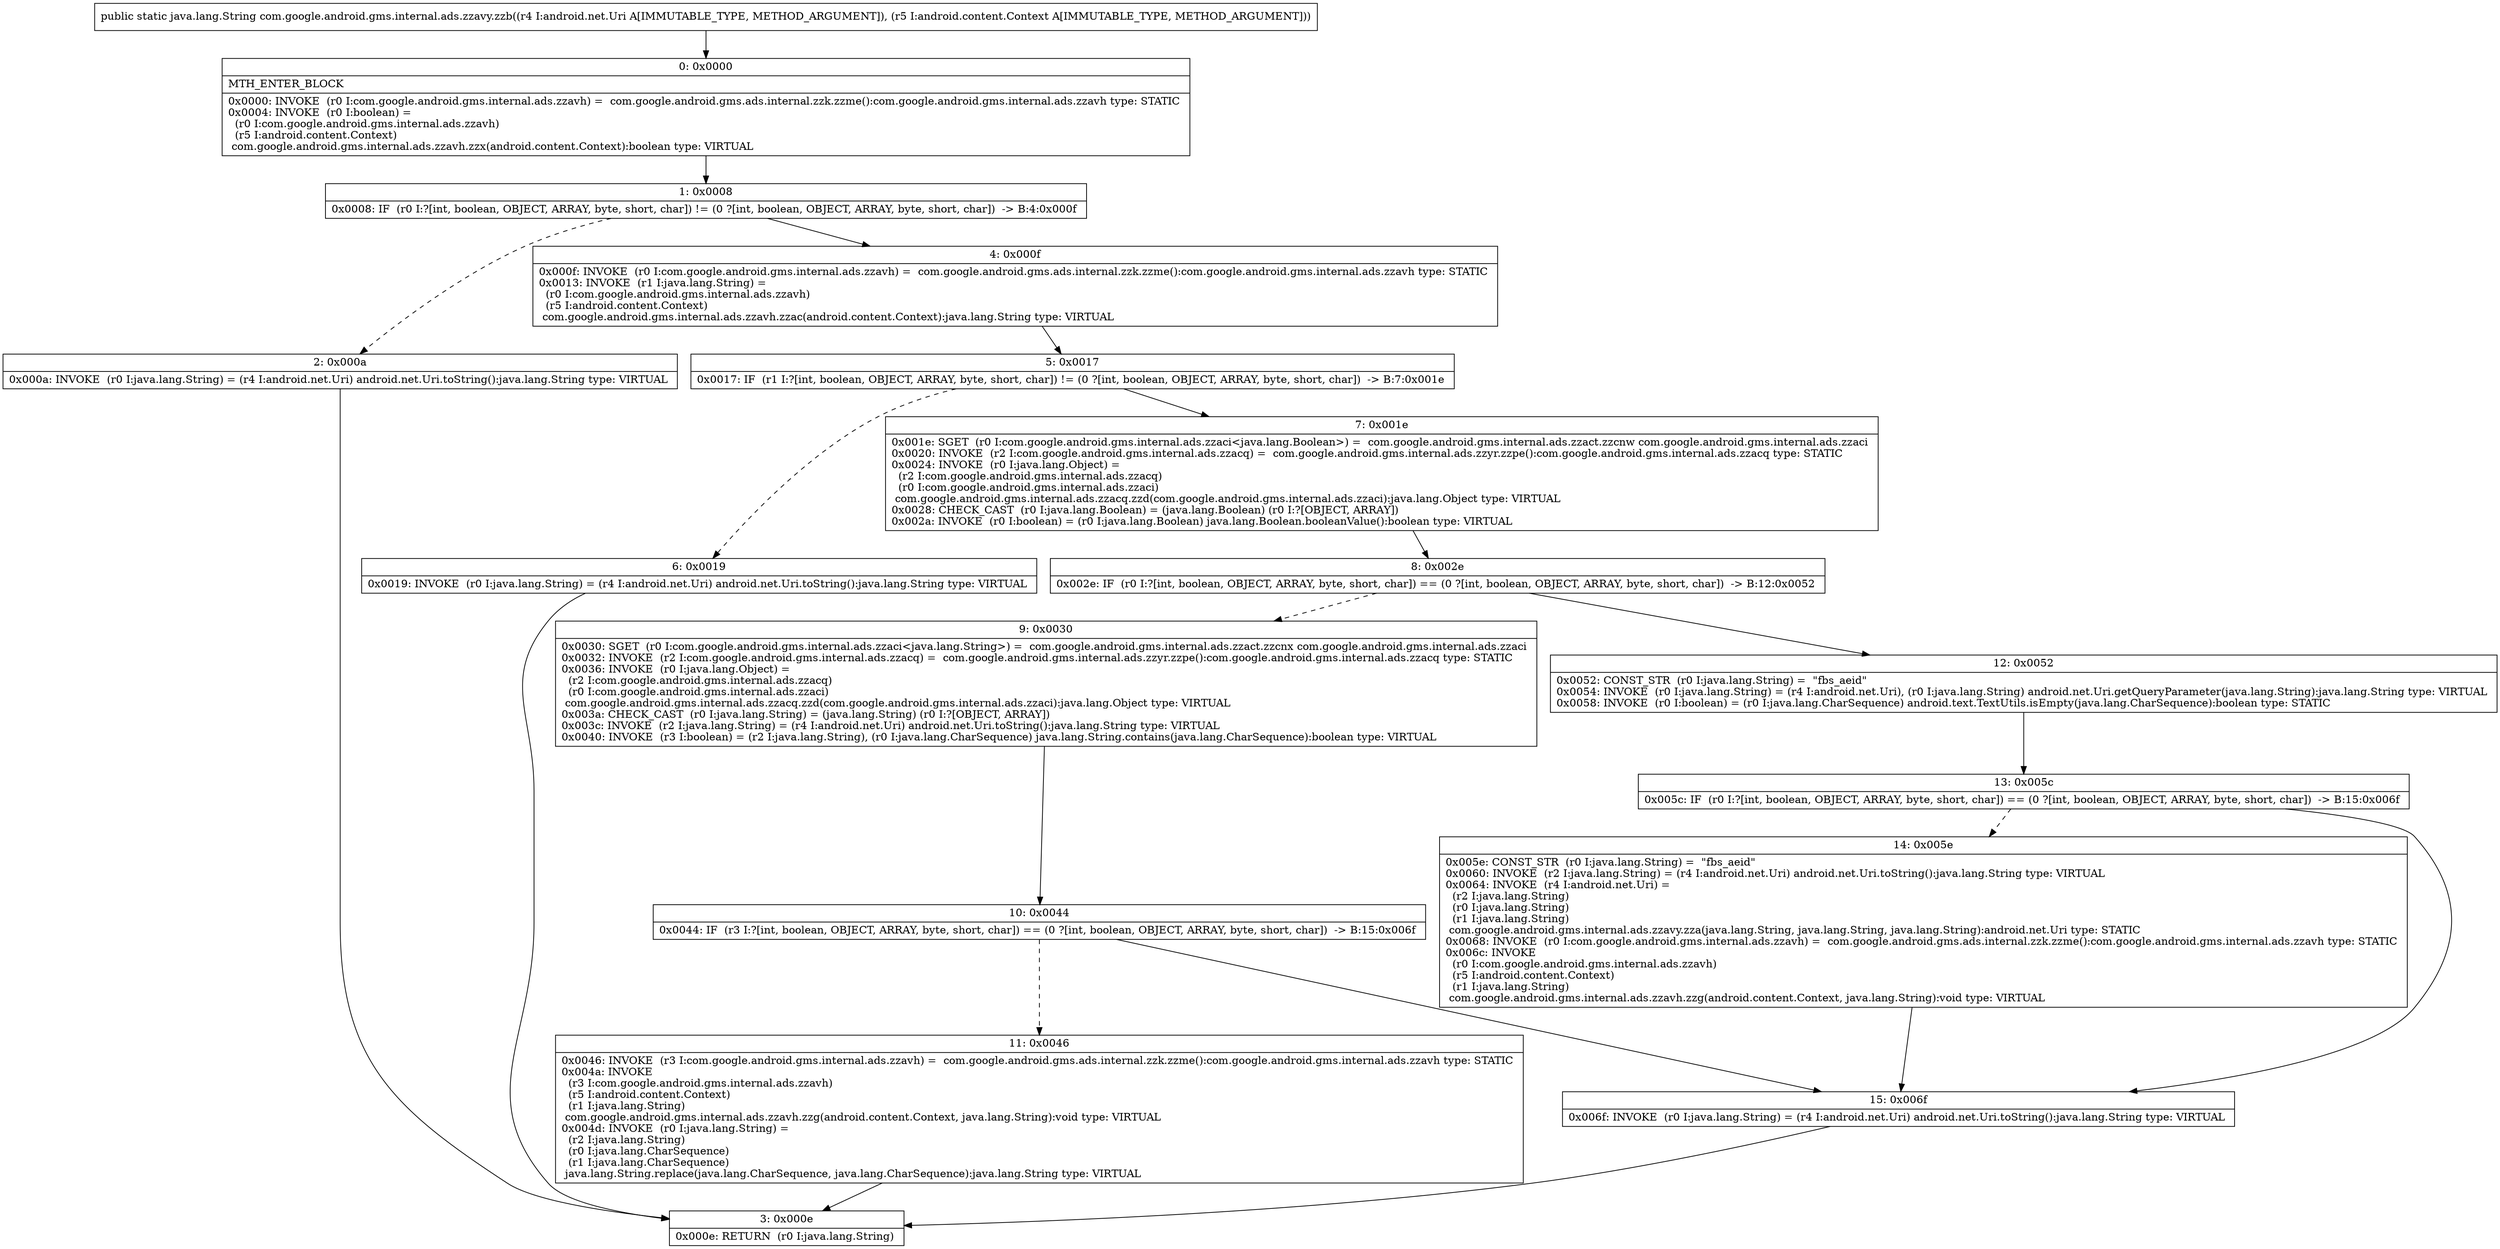 digraph "CFG forcom.google.android.gms.internal.ads.zzavy.zzb(Landroid\/net\/Uri;Landroid\/content\/Context;)Ljava\/lang\/String;" {
Node_0 [shape=record,label="{0\:\ 0x0000|MTH_ENTER_BLOCK\l|0x0000: INVOKE  (r0 I:com.google.android.gms.internal.ads.zzavh) =  com.google.android.gms.ads.internal.zzk.zzme():com.google.android.gms.internal.ads.zzavh type: STATIC \l0x0004: INVOKE  (r0 I:boolean) = \l  (r0 I:com.google.android.gms.internal.ads.zzavh)\l  (r5 I:android.content.Context)\l com.google.android.gms.internal.ads.zzavh.zzx(android.content.Context):boolean type: VIRTUAL \l}"];
Node_1 [shape=record,label="{1\:\ 0x0008|0x0008: IF  (r0 I:?[int, boolean, OBJECT, ARRAY, byte, short, char]) != (0 ?[int, boolean, OBJECT, ARRAY, byte, short, char])  \-\> B:4:0x000f \l}"];
Node_2 [shape=record,label="{2\:\ 0x000a|0x000a: INVOKE  (r0 I:java.lang.String) = (r4 I:android.net.Uri) android.net.Uri.toString():java.lang.String type: VIRTUAL \l}"];
Node_3 [shape=record,label="{3\:\ 0x000e|0x000e: RETURN  (r0 I:java.lang.String) \l}"];
Node_4 [shape=record,label="{4\:\ 0x000f|0x000f: INVOKE  (r0 I:com.google.android.gms.internal.ads.zzavh) =  com.google.android.gms.ads.internal.zzk.zzme():com.google.android.gms.internal.ads.zzavh type: STATIC \l0x0013: INVOKE  (r1 I:java.lang.String) = \l  (r0 I:com.google.android.gms.internal.ads.zzavh)\l  (r5 I:android.content.Context)\l com.google.android.gms.internal.ads.zzavh.zzac(android.content.Context):java.lang.String type: VIRTUAL \l}"];
Node_5 [shape=record,label="{5\:\ 0x0017|0x0017: IF  (r1 I:?[int, boolean, OBJECT, ARRAY, byte, short, char]) != (0 ?[int, boolean, OBJECT, ARRAY, byte, short, char])  \-\> B:7:0x001e \l}"];
Node_6 [shape=record,label="{6\:\ 0x0019|0x0019: INVOKE  (r0 I:java.lang.String) = (r4 I:android.net.Uri) android.net.Uri.toString():java.lang.String type: VIRTUAL \l}"];
Node_7 [shape=record,label="{7\:\ 0x001e|0x001e: SGET  (r0 I:com.google.android.gms.internal.ads.zzaci\<java.lang.Boolean\>) =  com.google.android.gms.internal.ads.zzact.zzcnw com.google.android.gms.internal.ads.zzaci \l0x0020: INVOKE  (r2 I:com.google.android.gms.internal.ads.zzacq) =  com.google.android.gms.internal.ads.zzyr.zzpe():com.google.android.gms.internal.ads.zzacq type: STATIC \l0x0024: INVOKE  (r0 I:java.lang.Object) = \l  (r2 I:com.google.android.gms.internal.ads.zzacq)\l  (r0 I:com.google.android.gms.internal.ads.zzaci)\l com.google.android.gms.internal.ads.zzacq.zzd(com.google.android.gms.internal.ads.zzaci):java.lang.Object type: VIRTUAL \l0x0028: CHECK_CAST  (r0 I:java.lang.Boolean) = (java.lang.Boolean) (r0 I:?[OBJECT, ARRAY]) \l0x002a: INVOKE  (r0 I:boolean) = (r0 I:java.lang.Boolean) java.lang.Boolean.booleanValue():boolean type: VIRTUAL \l}"];
Node_8 [shape=record,label="{8\:\ 0x002e|0x002e: IF  (r0 I:?[int, boolean, OBJECT, ARRAY, byte, short, char]) == (0 ?[int, boolean, OBJECT, ARRAY, byte, short, char])  \-\> B:12:0x0052 \l}"];
Node_9 [shape=record,label="{9\:\ 0x0030|0x0030: SGET  (r0 I:com.google.android.gms.internal.ads.zzaci\<java.lang.String\>) =  com.google.android.gms.internal.ads.zzact.zzcnx com.google.android.gms.internal.ads.zzaci \l0x0032: INVOKE  (r2 I:com.google.android.gms.internal.ads.zzacq) =  com.google.android.gms.internal.ads.zzyr.zzpe():com.google.android.gms.internal.ads.zzacq type: STATIC \l0x0036: INVOKE  (r0 I:java.lang.Object) = \l  (r2 I:com.google.android.gms.internal.ads.zzacq)\l  (r0 I:com.google.android.gms.internal.ads.zzaci)\l com.google.android.gms.internal.ads.zzacq.zzd(com.google.android.gms.internal.ads.zzaci):java.lang.Object type: VIRTUAL \l0x003a: CHECK_CAST  (r0 I:java.lang.String) = (java.lang.String) (r0 I:?[OBJECT, ARRAY]) \l0x003c: INVOKE  (r2 I:java.lang.String) = (r4 I:android.net.Uri) android.net.Uri.toString():java.lang.String type: VIRTUAL \l0x0040: INVOKE  (r3 I:boolean) = (r2 I:java.lang.String), (r0 I:java.lang.CharSequence) java.lang.String.contains(java.lang.CharSequence):boolean type: VIRTUAL \l}"];
Node_10 [shape=record,label="{10\:\ 0x0044|0x0044: IF  (r3 I:?[int, boolean, OBJECT, ARRAY, byte, short, char]) == (0 ?[int, boolean, OBJECT, ARRAY, byte, short, char])  \-\> B:15:0x006f \l}"];
Node_11 [shape=record,label="{11\:\ 0x0046|0x0046: INVOKE  (r3 I:com.google.android.gms.internal.ads.zzavh) =  com.google.android.gms.ads.internal.zzk.zzme():com.google.android.gms.internal.ads.zzavh type: STATIC \l0x004a: INVOKE  \l  (r3 I:com.google.android.gms.internal.ads.zzavh)\l  (r5 I:android.content.Context)\l  (r1 I:java.lang.String)\l com.google.android.gms.internal.ads.zzavh.zzg(android.content.Context, java.lang.String):void type: VIRTUAL \l0x004d: INVOKE  (r0 I:java.lang.String) = \l  (r2 I:java.lang.String)\l  (r0 I:java.lang.CharSequence)\l  (r1 I:java.lang.CharSequence)\l java.lang.String.replace(java.lang.CharSequence, java.lang.CharSequence):java.lang.String type: VIRTUAL \l}"];
Node_12 [shape=record,label="{12\:\ 0x0052|0x0052: CONST_STR  (r0 I:java.lang.String) =  \"fbs_aeid\" \l0x0054: INVOKE  (r0 I:java.lang.String) = (r4 I:android.net.Uri), (r0 I:java.lang.String) android.net.Uri.getQueryParameter(java.lang.String):java.lang.String type: VIRTUAL \l0x0058: INVOKE  (r0 I:boolean) = (r0 I:java.lang.CharSequence) android.text.TextUtils.isEmpty(java.lang.CharSequence):boolean type: STATIC \l}"];
Node_13 [shape=record,label="{13\:\ 0x005c|0x005c: IF  (r0 I:?[int, boolean, OBJECT, ARRAY, byte, short, char]) == (0 ?[int, boolean, OBJECT, ARRAY, byte, short, char])  \-\> B:15:0x006f \l}"];
Node_14 [shape=record,label="{14\:\ 0x005e|0x005e: CONST_STR  (r0 I:java.lang.String) =  \"fbs_aeid\" \l0x0060: INVOKE  (r2 I:java.lang.String) = (r4 I:android.net.Uri) android.net.Uri.toString():java.lang.String type: VIRTUAL \l0x0064: INVOKE  (r4 I:android.net.Uri) = \l  (r2 I:java.lang.String)\l  (r0 I:java.lang.String)\l  (r1 I:java.lang.String)\l com.google.android.gms.internal.ads.zzavy.zza(java.lang.String, java.lang.String, java.lang.String):android.net.Uri type: STATIC \l0x0068: INVOKE  (r0 I:com.google.android.gms.internal.ads.zzavh) =  com.google.android.gms.ads.internal.zzk.zzme():com.google.android.gms.internal.ads.zzavh type: STATIC \l0x006c: INVOKE  \l  (r0 I:com.google.android.gms.internal.ads.zzavh)\l  (r5 I:android.content.Context)\l  (r1 I:java.lang.String)\l com.google.android.gms.internal.ads.zzavh.zzg(android.content.Context, java.lang.String):void type: VIRTUAL \l}"];
Node_15 [shape=record,label="{15\:\ 0x006f|0x006f: INVOKE  (r0 I:java.lang.String) = (r4 I:android.net.Uri) android.net.Uri.toString():java.lang.String type: VIRTUAL \l}"];
MethodNode[shape=record,label="{public static java.lang.String com.google.android.gms.internal.ads.zzavy.zzb((r4 I:android.net.Uri A[IMMUTABLE_TYPE, METHOD_ARGUMENT]), (r5 I:android.content.Context A[IMMUTABLE_TYPE, METHOD_ARGUMENT])) }"];
MethodNode -> Node_0;
Node_0 -> Node_1;
Node_1 -> Node_2[style=dashed];
Node_1 -> Node_4;
Node_2 -> Node_3;
Node_4 -> Node_5;
Node_5 -> Node_6[style=dashed];
Node_5 -> Node_7;
Node_6 -> Node_3;
Node_7 -> Node_8;
Node_8 -> Node_9[style=dashed];
Node_8 -> Node_12;
Node_9 -> Node_10;
Node_10 -> Node_11[style=dashed];
Node_10 -> Node_15;
Node_11 -> Node_3;
Node_12 -> Node_13;
Node_13 -> Node_14[style=dashed];
Node_13 -> Node_15;
Node_14 -> Node_15;
Node_15 -> Node_3;
}

